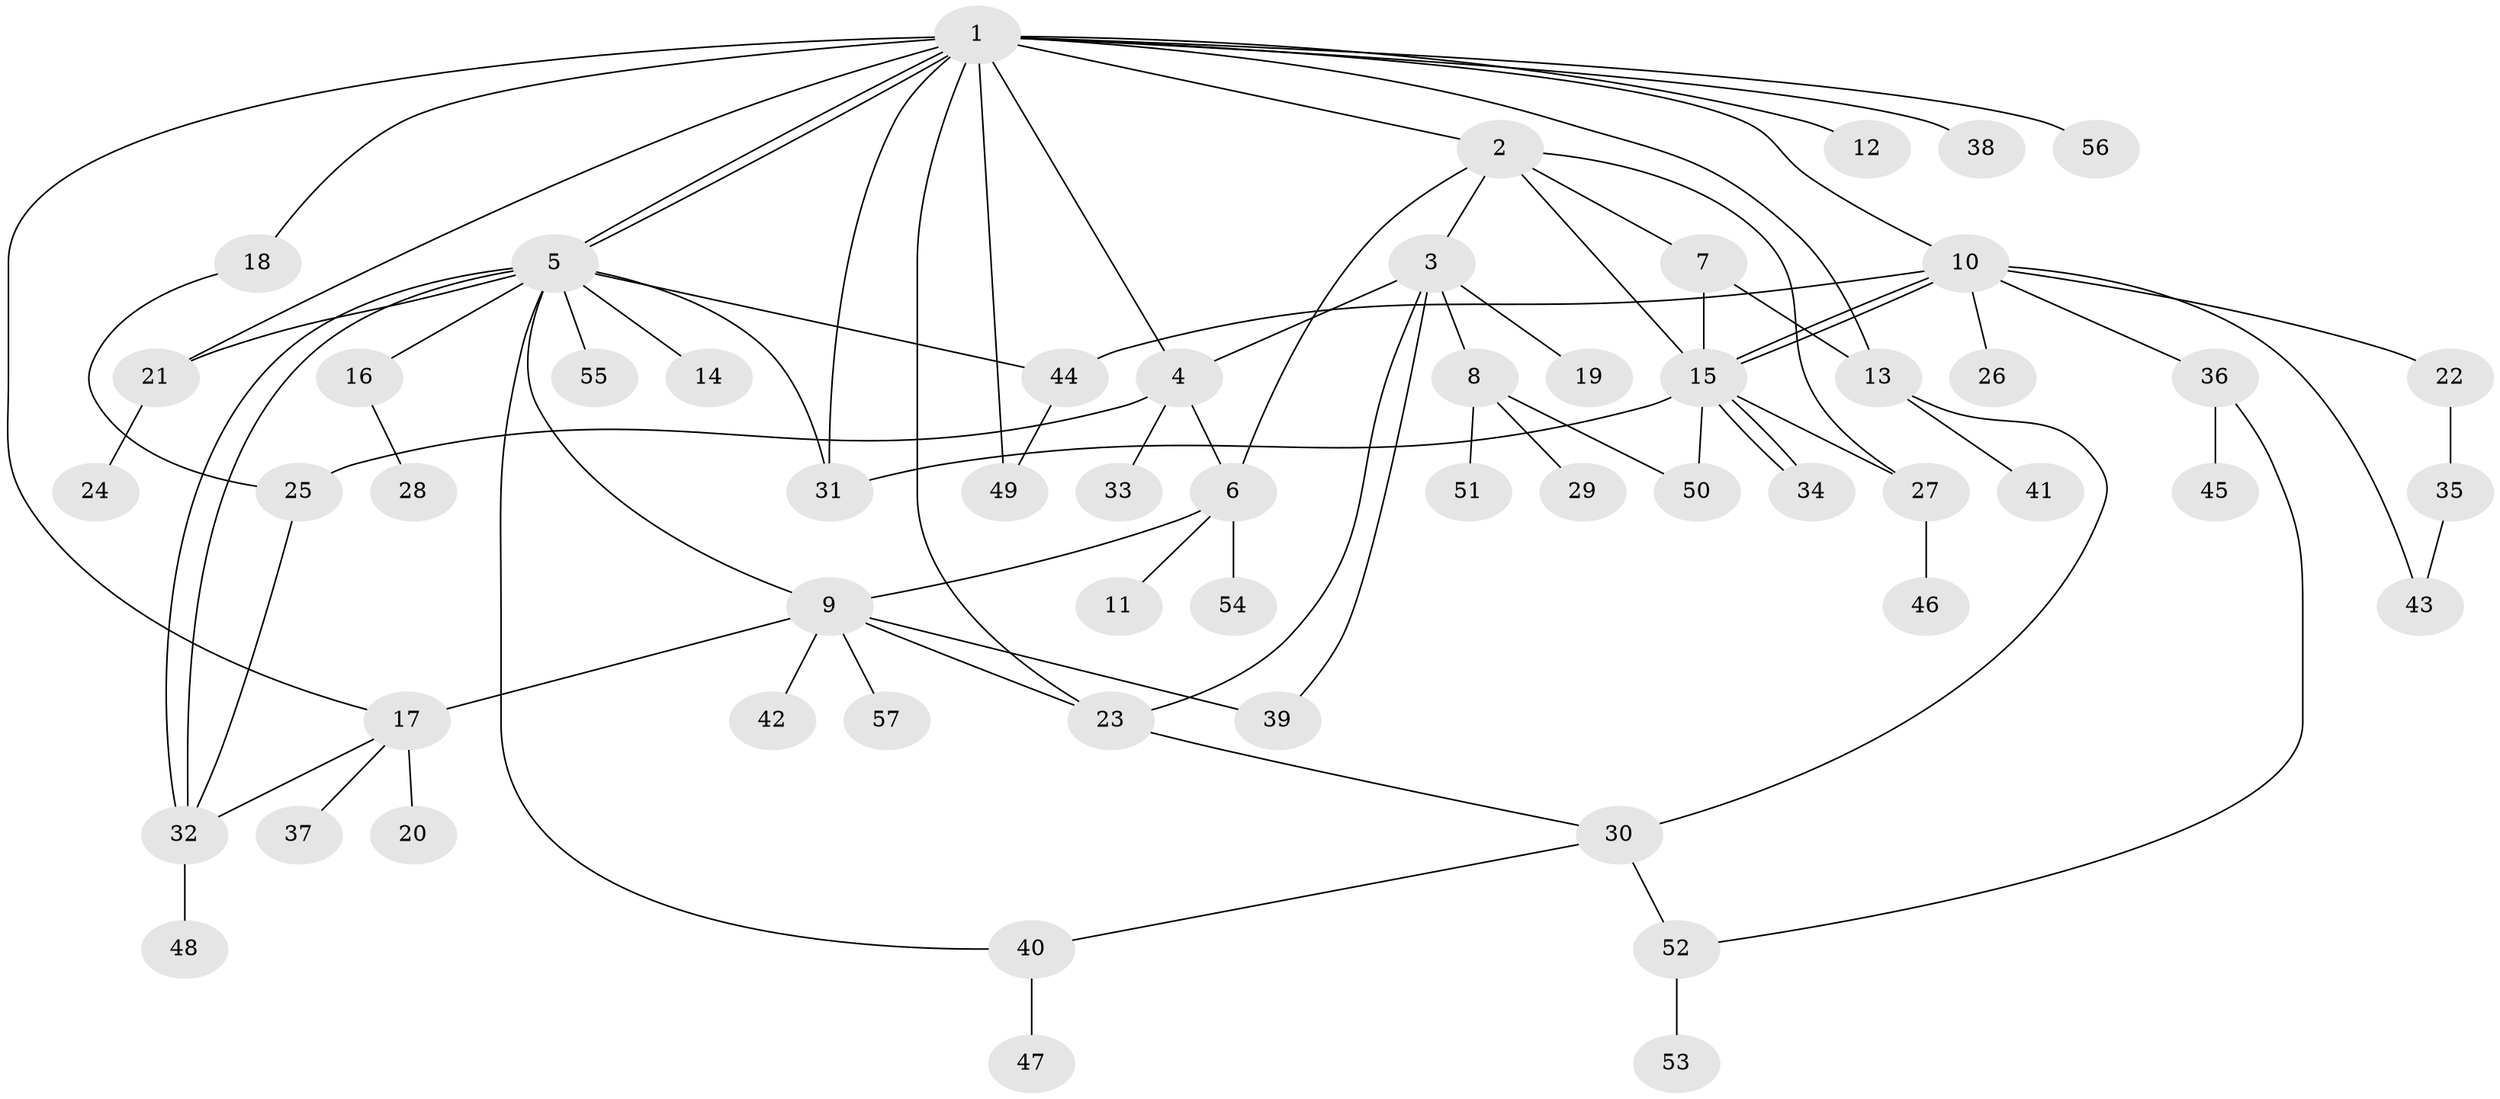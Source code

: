 // Generated by graph-tools (version 1.1) at 2025/14/03/09/25 04:14:26]
// undirected, 57 vertices, 84 edges
graph export_dot {
graph [start="1"]
  node [color=gray90,style=filled];
  1;
  2;
  3;
  4;
  5;
  6;
  7;
  8;
  9;
  10;
  11;
  12;
  13;
  14;
  15;
  16;
  17;
  18;
  19;
  20;
  21;
  22;
  23;
  24;
  25;
  26;
  27;
  28;
  29;
  30;
  31;
  32;
  33;
  34;
  35;
  36;
  37;
  38;
  39;
  40;
  41;
  42;
  43;
  44;
  45;
  46;
  47;
  48;
  49;
  50;
  51;
  52;
  53;
  54;
  55;
  56;
  57;
  1 -- 2;
  1 -- 4;
  1 -- 5;
  1 -- 5;
  1 -- 10;
  1 -- 12;
  1 -- 13;
  1 -- 17;
  1 -- 18;
  1 -- 21;
  1 -- 23;
  1 -- 31;
  1 -- 38;
  1 -- 49;
  1 -- 56;
  2 -- 3;
  2 -- 6;
  2 -- 7;
  2 -- 15;
  2 -- 27;
  3 -- 4;
  3 -- 8;
  3 -- 19;
  3 -- 23;
  3 -- 39;
  4 -- 6;
  4 -- 25;
  4 -- 33;
  5 -- 9;
  5 -- 14;
  5 -- 16;
  5 -- 21;
  5 -- 31;
  5 -- 32;
  5 -- 32;
  5 -- 40;
  5 -- 44;
  5 -- 55;
  6 -- 9;
  6 -- 11;
  6 -- 54;
  7 -- 13;
  7 -- 15;
  8 -- 29;
  8 -- 50;
  8 -- 51;
  9 -- 17;
  9 -- 23;
  9 -- 39;
  9 -- 42;
  9 -- 57;
  10 -- 15;
  10 -- 15;
  10 -- 22;
  10 -- 26;
  10 -- 36;
  10 -- 43;
  10 -- 44;
  13 -- 30;
  13 -- 41;
  15 -- 27;
  15 -- 31;
  15 -- 34;
  15 -- 34;
  15 -- 50;
  16 -- 28;
  17 -- 20;
  17 -- 32;
  17 -- 37;
  18 -- 25;
  21 -- 24;
  22 -- 35;
  23 -- 30;
  25 -- 32;
  27 -- 46;
  30 -- 40;
  30 -- 52;
  32 -- 48;
  35 -- 43;
  36 -- 45;
  36 -- 52;
  40 -- 47;
  44 -- 49;
  52 -- 53;
}
